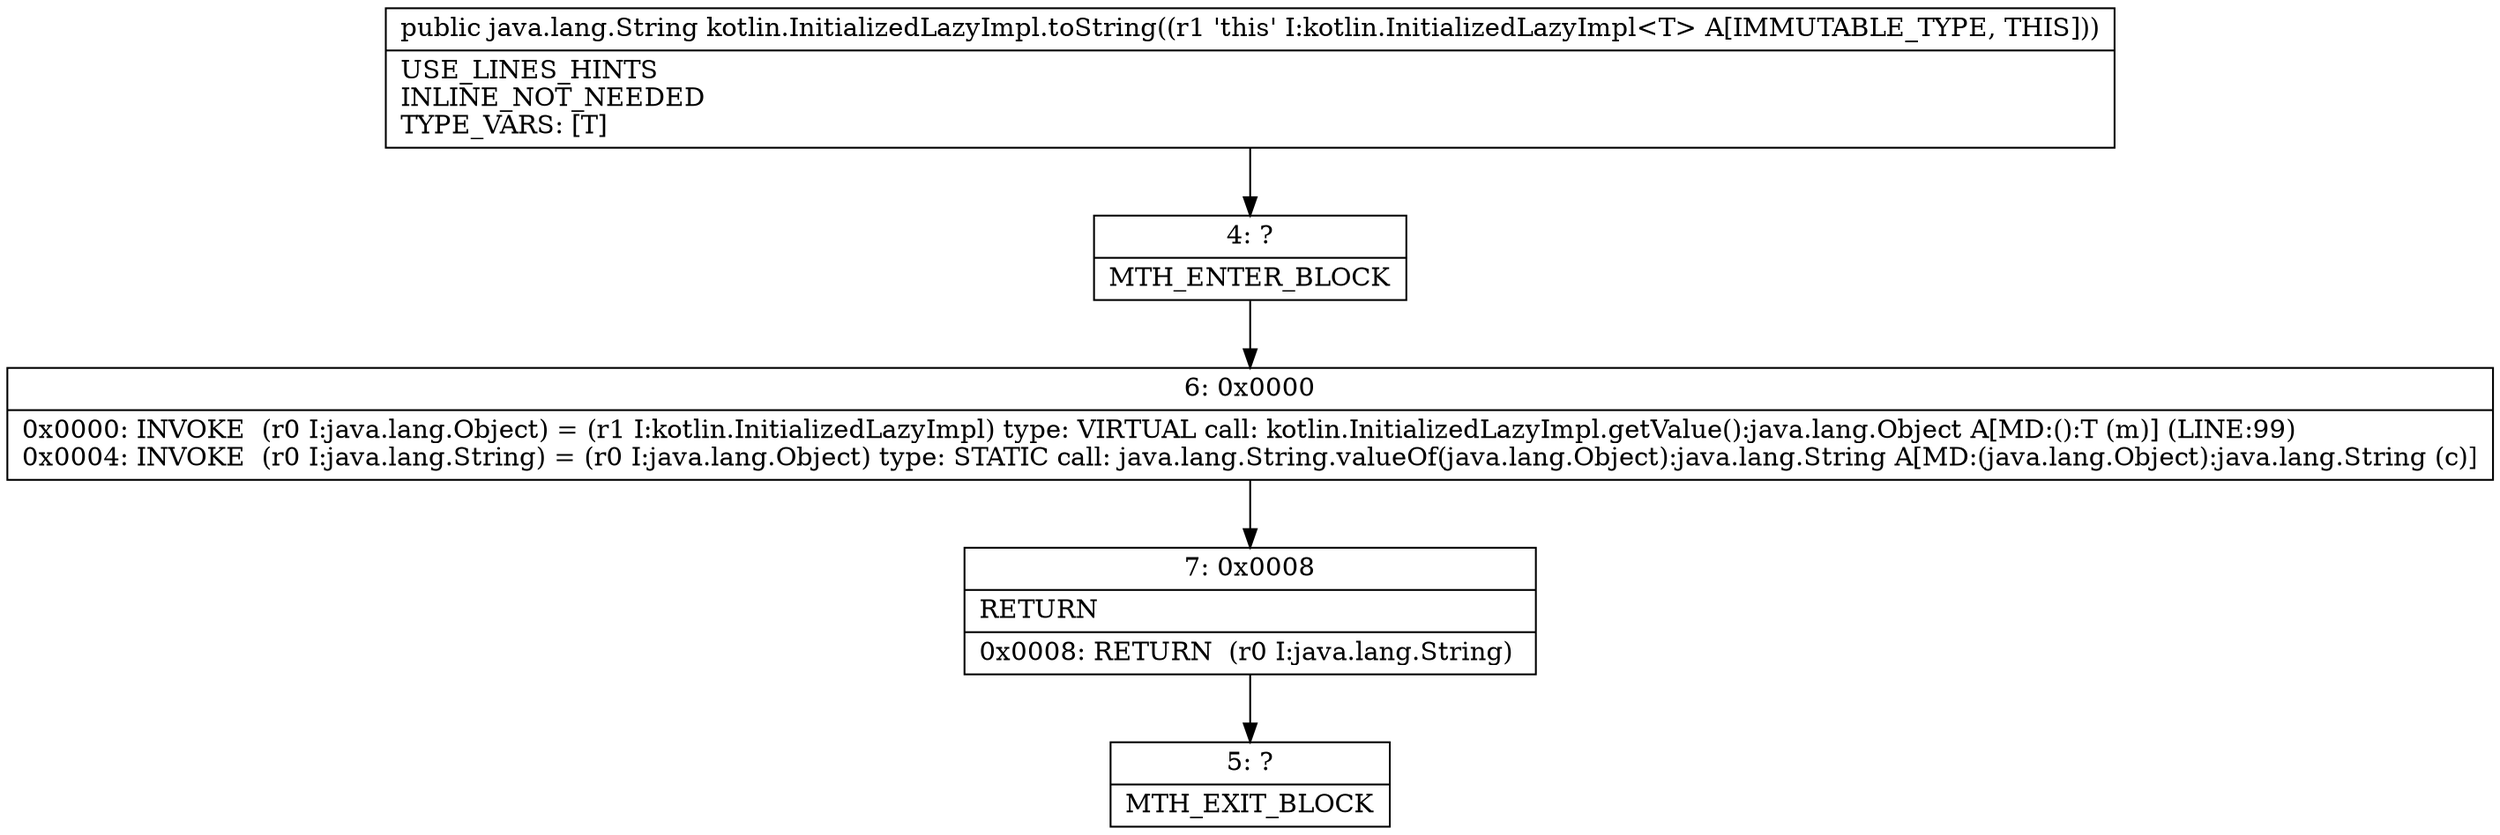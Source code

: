 digraph "CFG forkotlin.InitializedLazyImpl.toString()Ljava\/lang\/String;" {
Node_4 [shape=record,label="{4\:\ ?|MTH_ENTER_BLOCK\l}"];
Node_6 [shape=record,label="{6\:\ 0x0000|0x0000: INVOKE  (r0 I:java.lang.Object) = (r1 I:kotlin.InitializedLazyImpl) type: VIRTUAL call: kotlin.InitializedLazyImpl.getValue():java.lang.Object A[MD:():T (m)] (LINE:99)\l0x0004: INVOKE  (r0 I:java.lang.String) = (r0 I:java.lang.Object) type: STATIC call: java.lang.String.valueOf(java.lang.Object):java.lang.String A[MD:(java.lang.Object):java.lang.String (c)]\l}"];
Node_7 [shape=record,label="{7\:\ 0x0008|RETURN\l|0x0008: RETURN  (r0 I:java.lang.String) \l}"];
Node_5 [shape=record,label="{5\:\ ?|MTH_EXIT_BLOCK\l}"];
MethodNode[shape=record,label="{public java.lang.String kotlin.InitializedLazyImpl.toString((r1 'this' I:kotlin.InitializedLazyImpl\<T\> A[IMMUTABLE_TYPE, THIS]))  | USE_LINES_HINTS\lINLINE_NOT_NEEDED\lTYPE_VARS: [T]\l}"];
MethodNode -> Node_4;Node_4 -> Node_6;
Node_6 -> Node_7;
Node_7 -> Node_5;
}

